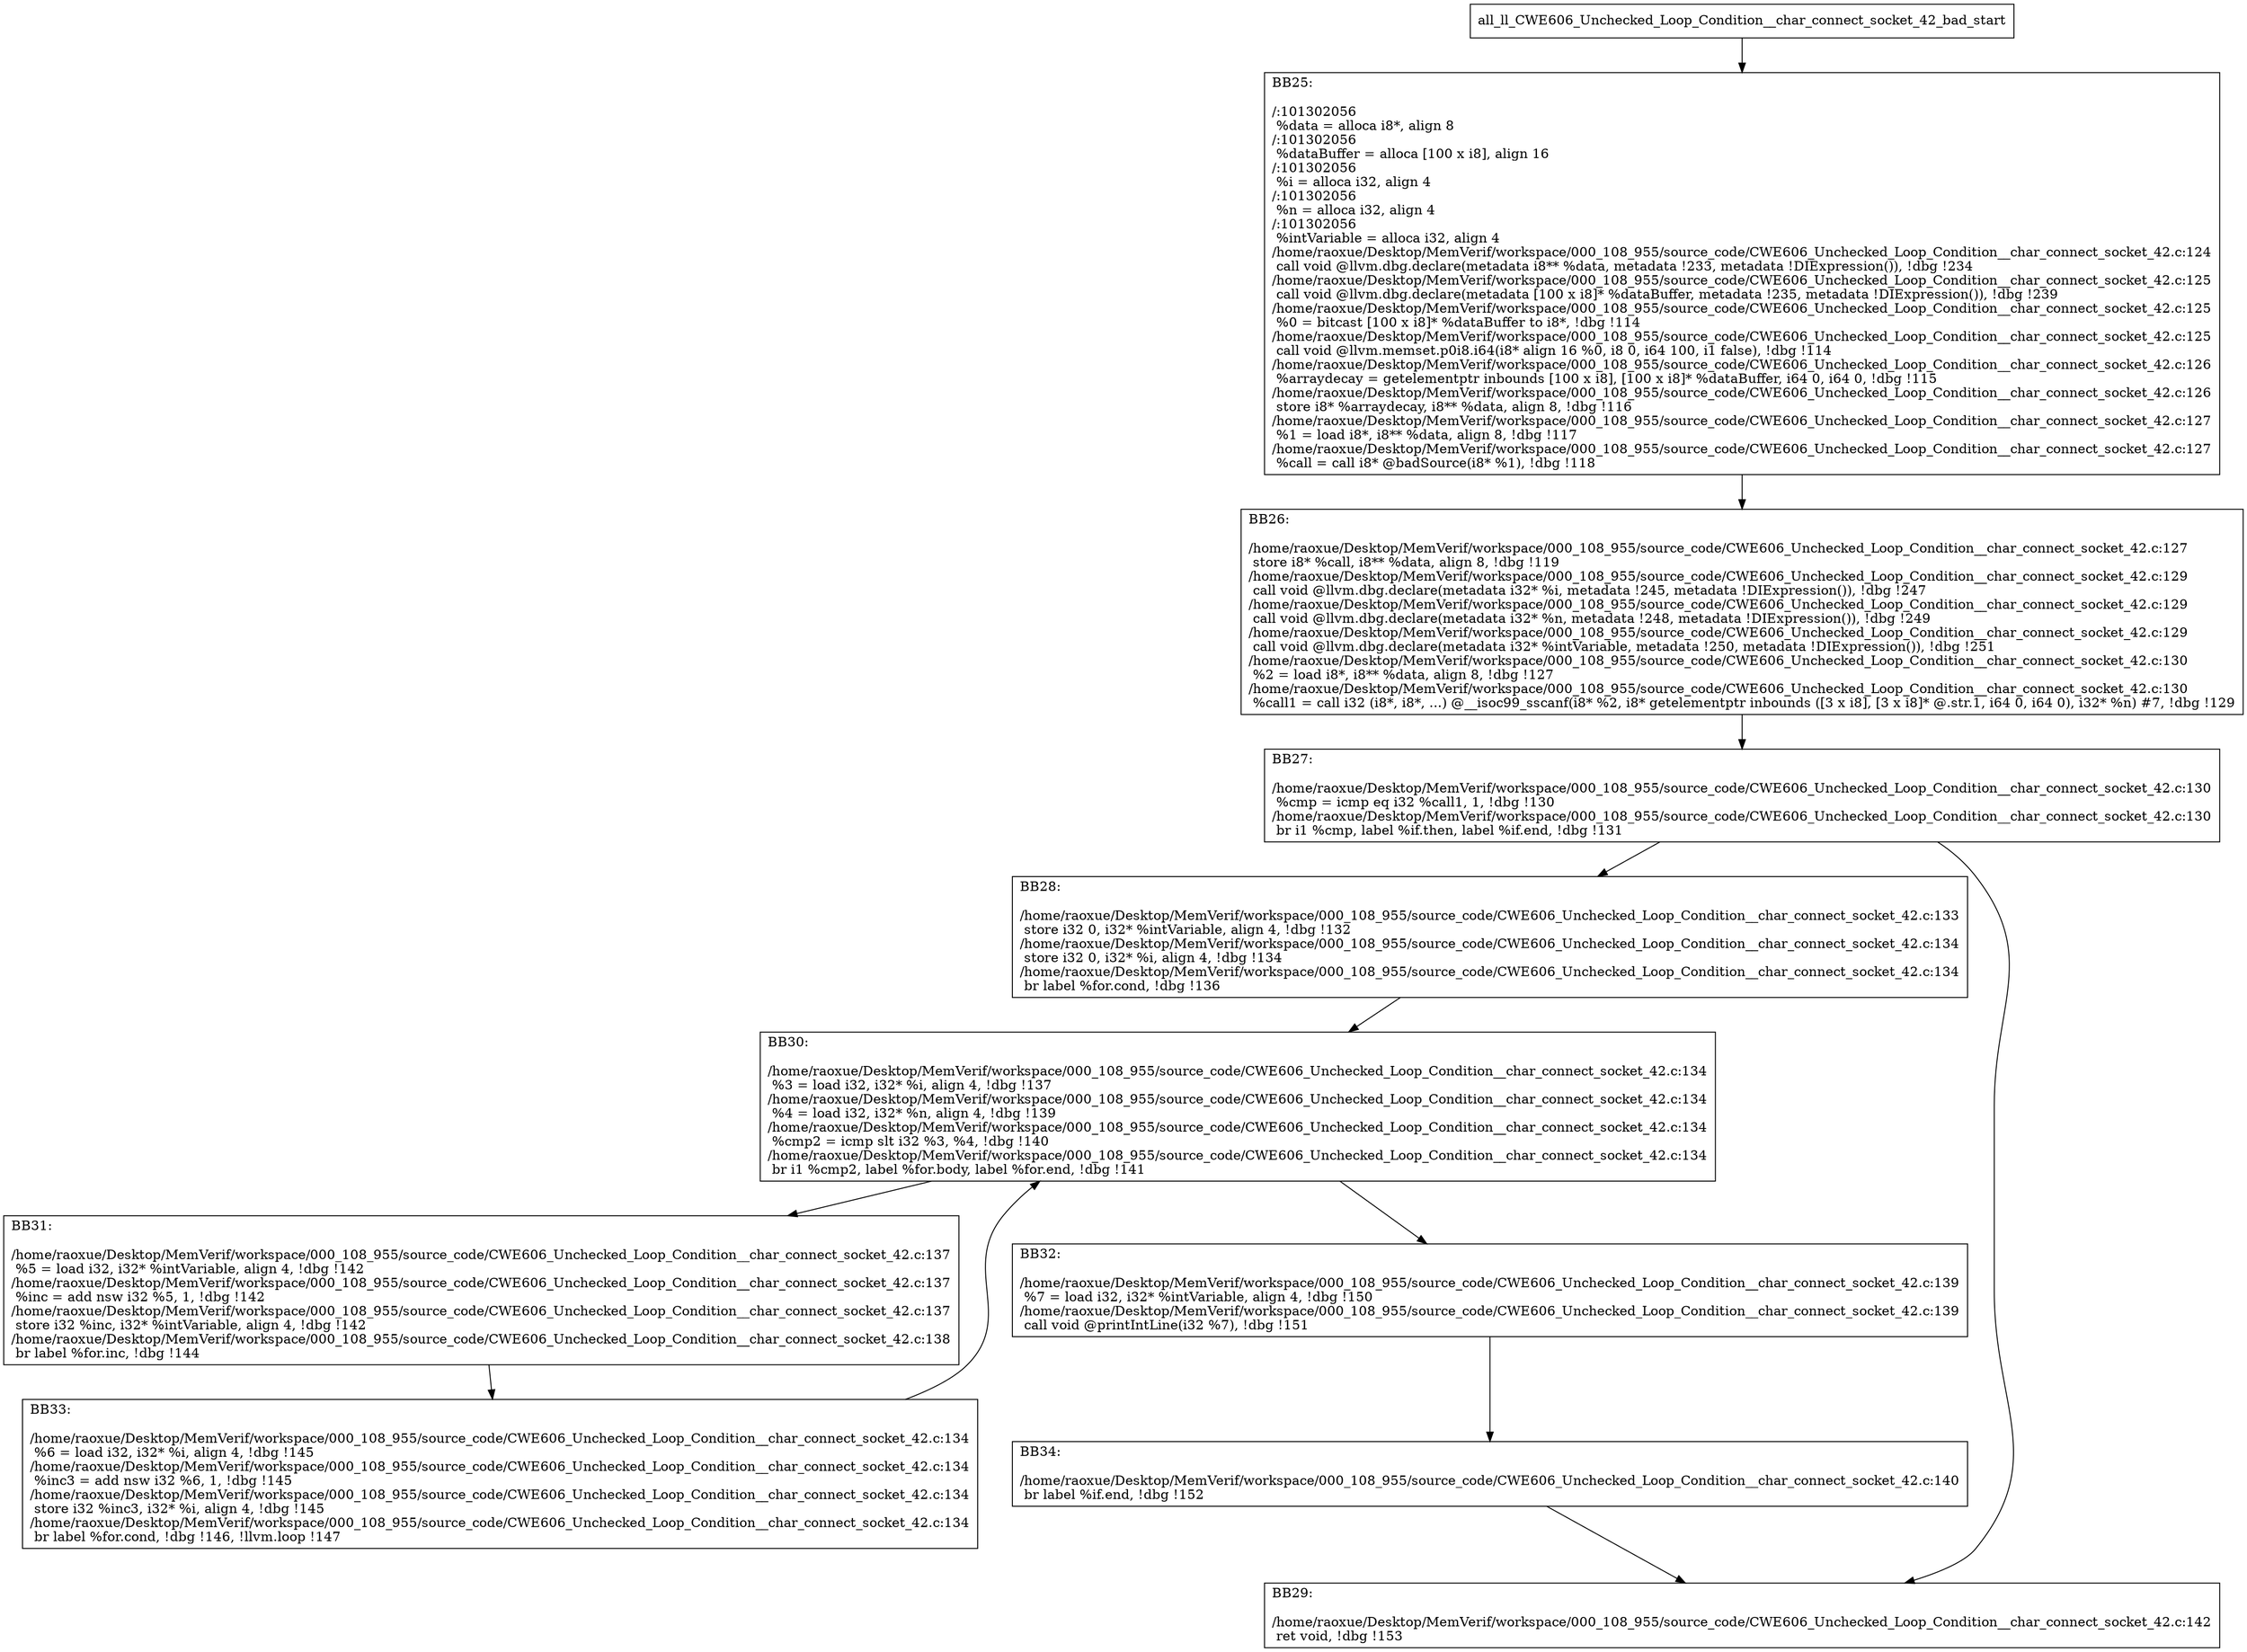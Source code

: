 digraph "CFG for'all_ll_CWE606_Unchecked_Loop_Condition__char_connect_socket_42_bad' function" {
	BBall_ll_CWE606_Unchecked_Loop_Condition__char_connect_socket_42_bad_start[shape=record,label="{all_ll_CWE606_Unchecked_Loop_Condition__char_connect_socket_42_bad_start}"];
	BBall_ll_CWE606_Unchecked_Loop_Condition__char_connect_socket_42_bad_start-> all_ll_CWE606_Unchecked_Loop_Condition__char_connect_socket_42_badBB25;
	all_ll_CWE606_Unchecked_Loop_Condition__char_connect_socket_42_badBB25 [shape=record, label="{BB25:\l\l/:101302056\l
  %data = alloca i8*, align 8\l
/:101302056\l
  %dataBuffer = alloca [100 x i8], align 16\l
/:101302056\l
  %i = alloca i32, align 4\l
/:101302056\l
  %n = alloca i32, align 4\l
/:101302056\l
  %intVariable = alloca i32, align 4\l
/home/raoxue/Desktop/MemVerif/workspace/000_108_955/source_code/CWE606_Unchecked_Loop_Condition__char_connect_socket_42.c:124\l
  call void @llvm.dbg.declare(metadata i8** %data, metadata !233, metadata !DIExpression()), !dbg !234\l
/home/raoxue/Desktop/MemVerif/workspace/000_108_955/source_code/CWE606_Unchecked_Loop_Condition__char_connect_socket_42.c:125\l
  call void @llvm.dbg.declare(metadata [100 x i8]* %dataBuffer, metadata !235, metadata !DIExpression()), !dbg !239\l
/home/raoxue/Desktop/MemVerif/workspace/000_108_955/source_code/CWE606_Unchecked_Loop_Condition__char_connect_socket_42.c:125\l
  %0 = bitcast [100 x i8]* %dataBuffer to i8*, !dbg !114\l
/home/raoxue/Desktop/MemVerif/workspace/000_108_955/source_code/CWE606_Unchecked_Loop_Condition__char_connect_socket_42.c:125\l
  call void @llvm.memset.p0i8.i64(i8* align 16 %0, i8 0, i64 100, i1 false), !dbg !114\l
/home/raoxue/Desktop/MemVerif/workspace/000_108_955/source_code/CWE606_Unchecked_Loop_Condition__char_connect_socket_42.c:126\l
  %arraydecay = getelementptr inbounds [100 x i8], [100 x i8]* %dataBuffer, i64 0, i64 0, !dbg !115\l
/home/raoxue/Desktop/MemVerif/workspace/000_108_955/source_code/CWE606_Unchecked_Loop_Condition__char_connect_socket_42.c:126\l
  store i8* %arraydecay, i8** %data, align 8, !dbg !116\l
/home/raoxue/Desktop/MemVerif/workspace/000_108_955/source_code/CWE606_Unchecked_Loop_Condition__char_connect_socket_42.c:127\l
  %1 = load i8*, i8** %data, align 8, !dbg !117\l
/home/raoxue/Desktop/MemVerif/workspace/000_108_955/source_code/CWE606_Unchecked_Loop_Condition__char_connect_socket_42.c:127\l
  %call = call i8* @badSource(i8* %1), !dbg !118\l
}"];
	all_ll_CWE606_Unchecked_Loop_Condition__char_connect_socket_42_badBB25-> all_ll_CWE606_Unchecked_Loop_Condition__char_connect_socket_42_badBB26;
	all_ll_CWE606_Unchecked_Loop_Condition__char_connect_socket_42_badBB26 [shape=record, label="{BB26:\l\l/home/raoxue/Desktop/MemVerif/workspace/000_108_955/source_code/CWE606_Unchecked_Loop_Condition__char_connect_socket_42.c:127\l
  store i8* %call, i8** %data, align 8, !dbg !119\l
/home/raoxue/Desktop/MemVerif/workspace/000_108_955/source_code/CWE606_Unchecked_Loop_Condition__char_connect_socket_42.c:129\l
  call void @llvm.dbg.declare(metadata i32* %i, metadata !245, metadata !DIExpression()), !dbg !247\l
/home/raoxue/Desktop/MemVerif/workspace/000_108_955/source_code/CWE606_Unchecked_Loop_Condition__char_connect_socket_42.c:129\l
  call void @llvm.dbg.declare(metadata i32* %n, metadata !248, metadata !DIExpression()), !dbg !249\l
/home/raoxue/Desktop/MemVerif/workspace/000_108_955/source_code/CWE606_Unchecked_Loop_Condition__char_connect_socket_42.c:129\l
  call void @llvm.dbg.declare(metadata i32* %intVariable, metadata !250, metadata !DIExpression()), !dbg !251\l
/home/raoxue/Desktop/MemVerif/workspace/000_108_955/source_code/CWE606_Unchecked_Loop_Condition__char_connect_socket_42.c:130\l
  %2 = load i8*, i8** %data, align 8, !dbg !127\l
/home/raoxue/Desktop/MemVerif/workspace/000_108_955/source_code/CWE606_Unchecked_Loop_Condition__char_connect_socket_42.c:130\l
  %call1 = call i32 (i8*, i8*, ...) @__isoc99_sscanf(i8* %2, i8* getelementptr inbounds ([3 x i8], [3 x i8]* @.str.1, i64 0, i64 0), i32* %n) #7, !dbg !129\l
}"];
	all_ll_CWE606_Unchecked_Loop_Condition__char_connect_socket_42_badBB26-> all_ll_CWE606_Unchecked_Loop_Condition__char_connect_socket_42_badBB27;
	all_ll_CWE606_Unchecked_Loop_Condition__char_connect_socket_42_badBB27 [shape=record, label="{BB27:\l\l/home/raoxue/Desktop/MemVerif/workspace/000_108_955/source_code/CWE606_Unchecked_Loop_Condition__char_connect_socket_42.c:130\l
  %cmp = icmp eq i32 %call1, 1, !dbg !130\l
/home/raoxue/Desktop/MemVerif/workspace/000_108_955/source_code/CWE606_Unchecked_Loop_Condition__char_connect_socket_42.c:130\l
  br i1 %cmp, label %if.then, label %if.end, !dbg !131\l
}"];
	all_ll_CWE606_Unchecked_Loop_Condition__char_connect_socket_42_badBB27-> all_ll_CWE606_Unchecked_Loop_Condition__char_connect_socket_42_badBB28;
	all_ll_CWE606_Unchecked_Loop_Condition__char_connect_socket_42_badBB27-> all_ll_CWE606_Unchecked_Loop_Condition__char_connect_socket_42_badBB29;
	all_ll_CWE606_Unchecked_Loop_Condition__char_connect_socket_42_badBB28 [shape=record, label="{BB28:\l\l/home/raoxue/Desktop/MemVerif/workspace/000_108_955/source_code/CWE606_Unchecked_Loop_Condition__char_connect_socket_42.c:133\l
  store i32 0, i32* %intVariable, align 4, !dbg !132\l
/home/raoxue/Desktop/MemVerif/workspace/000_108_955/source_code/CWE606_Unchecked_Loop_Condition__char_connect_socket_42.c:134\l
  store i32 0, i32* %i, align 4, !dbg !134\l
/home/raoxue/Desktop/MemVerif/workspace/000_108_955/source_code/CWE606_Unchecked_Loop_Condition__char_connect_socket_42.c:134\l
  br label %for.cond, !dbg !136\l
}"];
	all_ll_CWE606_Unchecked_Loop_Condition__char_connect_socket_42_badBB28-> all_ll_CWE606_Unchecked_Loop_Condition__char_connect_socket_42_badBB30;
	all_ll_CWE606_Unchecked_Loop_Condition__char_connect_socket_42_badBB30 [shape=record, label="{BB30:\l\l/home/raoxue/Desktop/MemVerif/workspace/000_108_955/source_code/CWE606_Unchecked_Loop_Condition__char_connect_socket_42.c:134\l
  %3 = load i32, i32* %i, align 4, !dbg !137\l
/home/raoxue/Desktop/MemVerif/workspace/000_108_955/source_code/CWE606_Unchecked_Loop_Condition__char_connect_socket_42.c:134\l
  %4 = load i32, i32* %n, align 4, !dbg !139\l
/home/raoxue/Desktop/MemVerif/workspace/000_108_955/source_code/CWE606_Unchecked_Loop_Condition__char_connect_socket_42.c:134\l
  %cmp2 = icmp slt i32 %3, %4, !dbg !140\l
/home/raoxue/Desktop/MemVerif/workspace/000_108_955/source_code/CWE606_Unchecked_Loop_Condition__char_connect_socket_42.c:134\l
  br i1 %cmp2, label %for.body, label %for.end, !dbg !141\l
}"];
	all_ll_CWE606_Unchecked_Loop_Condition__char_connect_socket_42_badBB30-> all_ll_CWE606_Unchecked_Loop_Condition__char_connect_socket_42_badBB31;
	all_ll_CWE606_Unchecked_Loop_Condition__char_connect_socket_42_badBB30-> all_ll_CWE606_Unchecked_Loop_Condition__char_connect_socket_42_badBB32;
	all_ll_CWE606_Unchecked_Loop_Condition__char_connect_socket_42_badBB31 [shape=record, label="{BB31:\l\l/home/raoxue/Desktop/MemVerif/workspace/000_108_955/source_code/CWE606_Unchecked_Loop_Condition__char_connect_socket_42.c:137\l
  %5 = load i32, i32* %intVariable, align 4, !dbg !142\l
/home/raoxue/Desktop/MemVerif/workspace/000_108_955/source_code/CWE606_Unchecked_Loop_Condition__char_connect_socket_42.c:137\l
  %inc = add nsw i32 %5, 1, !dbg !142\l
/home/raoxue/Desktop/MemVerif/workspace/000_108_955/source_code/CWE606_Unchecked_Loop_Condition__char_connect_socket_42.c:137\l
  store i32 %inc, i32* %intVariable, align 4, !dbg !142\l
/home/raoxue/Desktop/MemVerif/workspace/000_108_955/source_code/CWE606_Unchecked_Loop_Condition__char_connect_socket_42.c:138\l
  br label %for.inc, !dbg !144\l
}"];
	all_ll_CWE606_Unchecked_Loop_Condition__char_connect_socket_42_badBB31-> all_ll_CWE606_Unchecked_Loop_Condition__char_connect_socket_42_badBB33;
	all_ll_CWE606_Unchecked_Loop_Condition__char_connect_socket_42_badBB33 [shape=record, label="{BB33:\l\l/home/raoxue/Desktop/MemVerif/workspace/000_108_955/source_code/CWE606_Unchecked_Loop_Condition__char_connect_socket_42.c:134\l
  %6 = load i32, i32* %i, align 4, !dbg !145\l
/home/raoxue/Desktop/MemVerif/workspace/000_108_955/source_code/CWE606_Unchecked_Loop_Condition__char_connect_socket_42.c:134\l
  %inc3 = add nsw i32 %6, 1, !dbg !145\l
/home/raoxue/Desktop/MemVerif/workspace/000_108_955/source_code/CWE606_Unchecked_Loop_Condition__char_connect_socket_42.c:134\l
  store i32 %inc3, i32* %i, align 4, !dbg !145\l
/home/raoxue/Desktop/MemVerif/workspace/000_108_955/source_code/CWE606_Unchecked_Loop_Condition__char_connect_socket_42.c:134\l
  br label %for.cond, !dbg !146, !llvm.loop !147\l
}"];
	all_ll_CWE606_Unchecked_Loop_Condition__char_connect_socket_42_badBB33-> all_ll_CWE606_Unchecked_Loop_Condition__char_connect_socket_42_badBB30;
	all_ll_CWE606_Unchecked_Loop_Condition__char_connect_socket_42_badBB32 [shape=record, label="{BB32:\l\l/home/raoxue/Desktop/MemVerif/workspace/000_108_955/source_code/CWE606_Unchecked_Loop_Condition__char_connect_socket_42.c:139\l
  %7 = load i32, i32* %intVariable, align 4, !dbg !150\l
/home/raoxue/Desktop/MemVerif/workspace/000_108_955/source_code/CWE606_Unchecked_Loop_Condition__char_connect_socket_42.c:139\l
  call void @printIntLine(i32 %7), !dbg !151\l
}"];
	all_ll_CWE606_Unchecked_Loop_Condition__char_connect_socket_42_badBB32-> all_ll_CWE606_Unchecked_Loop_Condition__char_connect_socket_42_badBB34;
	all_ll_CWE606_Unchecked_Loop_Condition__char_connect_socket_42_badBB34 [shape=record, label="{BB34:\l\l/home/raoxue/Desktop/MemVerif/workspace/000_108_955/source_code/CWE606_Unchecked_Loop_Condition__char_connect_socket_42.c:140\l
  br label %if.end, !dbg !152\l
}"];
	all_ll_CWE606_Unchecked_Loop_Condition__char_connect_socket_42_badBB34-> all_ll_CWE606_Unchecked_Loop_Condition__char_connect_socket_42_badBB29;
	all_ll_CWE606_Unchecked_Loop_Condition__char_connect_socket_42_badBB29 [shape=record, label="{BB29:\l\l/home/raoxue/Desktop/MemVerif/workspace/000_108_955/source_code/CWE606_Unchecked_Loop_Condition__char_connect_socket_42.c:142\l
  ret void, !dbg !153\l
}"];
}
